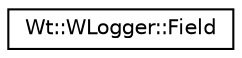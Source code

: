 digraph "Graphical Class Hierarchy"
{
 // LATEX_PDF_SIZE
  edge [fontname="Helvetica",fontsize="10",labelfontname="Helvetica",labelfontsize="10"];
  node [fontname="Helvetica",fontsize="10",shape=record];
  rankdir="LR";
  Node0 [label="Wt::WLogger::Field",height=0.2,width=0.4,color="black", fillcolor="white", style="filled",URL="$classWt_1_1WLogger_1_1Field.html",tooltip="Class that holds the configuration for a single field."];
}
